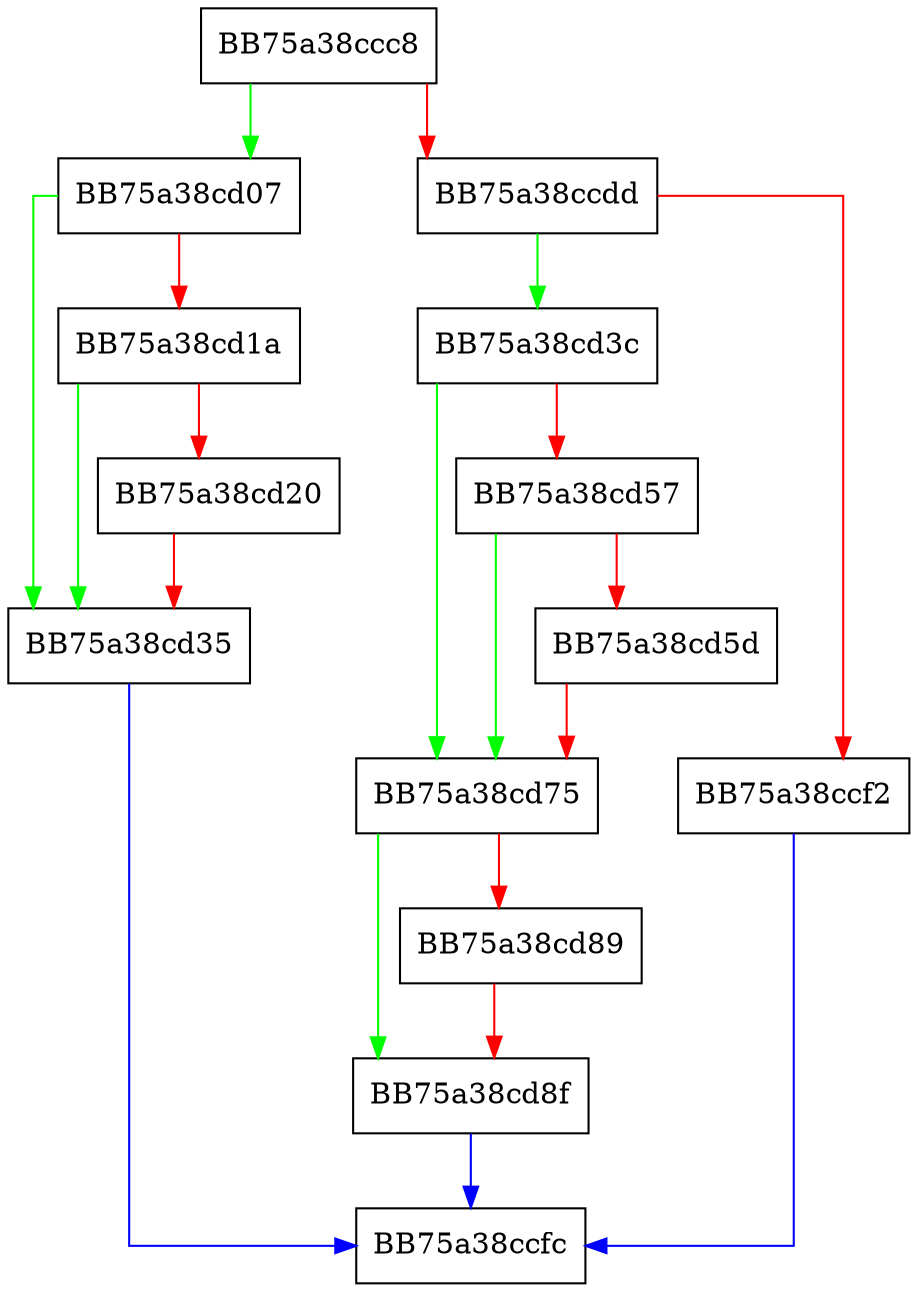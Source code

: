 digraph MemScanOpenProcessToken {
  node [shape="box"];
  graph [splines=ortho];
  BB75a38ccc8 -> BB75a38cd07 [color="green"];
  BB75a38ccc8 -> BB75a38ccdd [color="red"];
  BB75a38ccdd -> BB75a38cd3c [color="green"];
  BB75a38ccdd -> BB75a38ccf2 [color="red"];
  BB75a38ccf2 -> BB75a38ccfc [color="blue"];
  BB75a38cd07 -> BB75a38cd35 [color="green"];
  BB75a38cd07 -> BB75a38cd1a [color="red"];
  BB75a38cd1a -> BB75a38cd35 [color="green"];
  BB75a38cd1a -> BB75a38cd20 [color="red"];
  BB75a38cd20 -> BB75a38cd35 [color="red"];
  BB75a38cd35 -> BB75a38ccfc [color="blue"];
  BB75a38cd3c -> BB75a38cd75 [color="green"];
  BB75a38cd3c -> BB75a38cd57 [color="red"];
  BB75a38cd57 -> BB75a38cd75 [color="green"];
  BB75a38cd57 -> BB75a38cd5d [color="red"];
  BB75a38cd5d -> BB75a38cd75 [color="red"];
  BB75a38cd75 -> BB75a38cd8f [color="green"];
  BB75a38cd75 -> BB75a38cd89 [color="red"];
  BB75a38cd89 -> BB75a38cd8f [color="red"];
  BB75a38cd8f -> BB75a38ccfc [color="blue"];
}